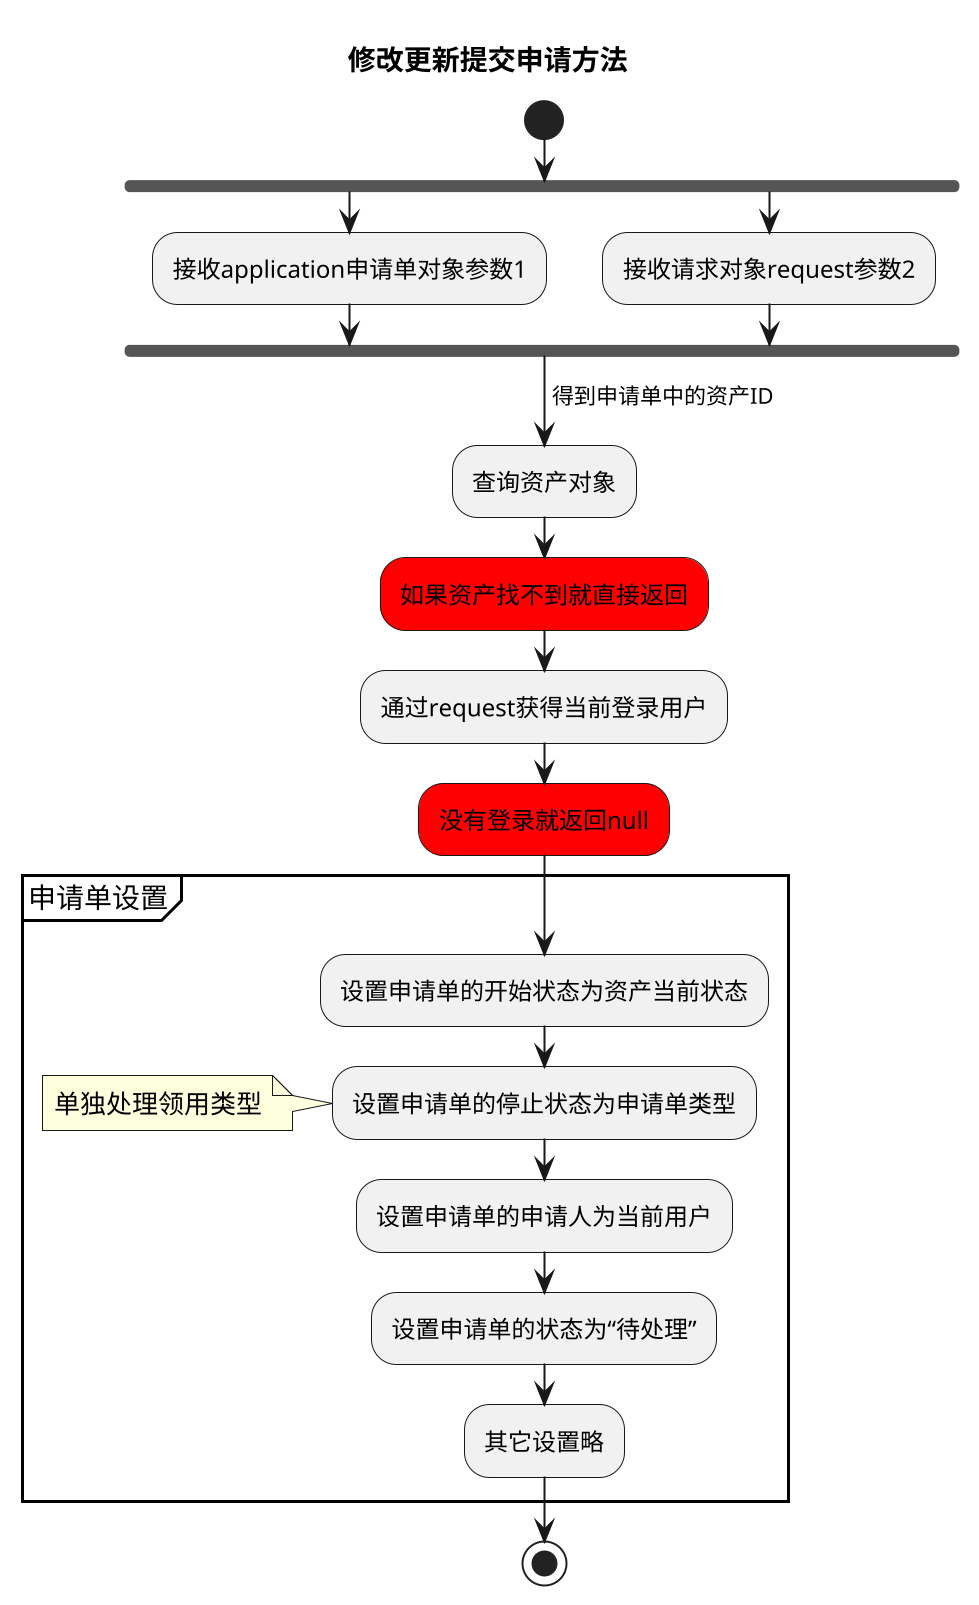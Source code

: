 @startuml
scale 2
title 修改更新提交申请方法
start
fork
:接收application申请单对象参数1;
fork again
:接收请求对象request参数2;
end fork
->得到申请单中的资产ID;
:查询资产对象;
#f00:如果资产找不到就直接返回;
:通过request获得当前登录用户;
#f00:没有登录就返回null;

partition 申请单设置 {
    :设置申请单的开始状态为资产当前状态;
    :设置申请单的停止状态为申请单类型;
    note
    单独处理领用类型
    end note
    :设置申请单的申请人为当前用户;
    :设置申请单的状态为“待处理”;
    :其它设置略;

}
stop
@enduml